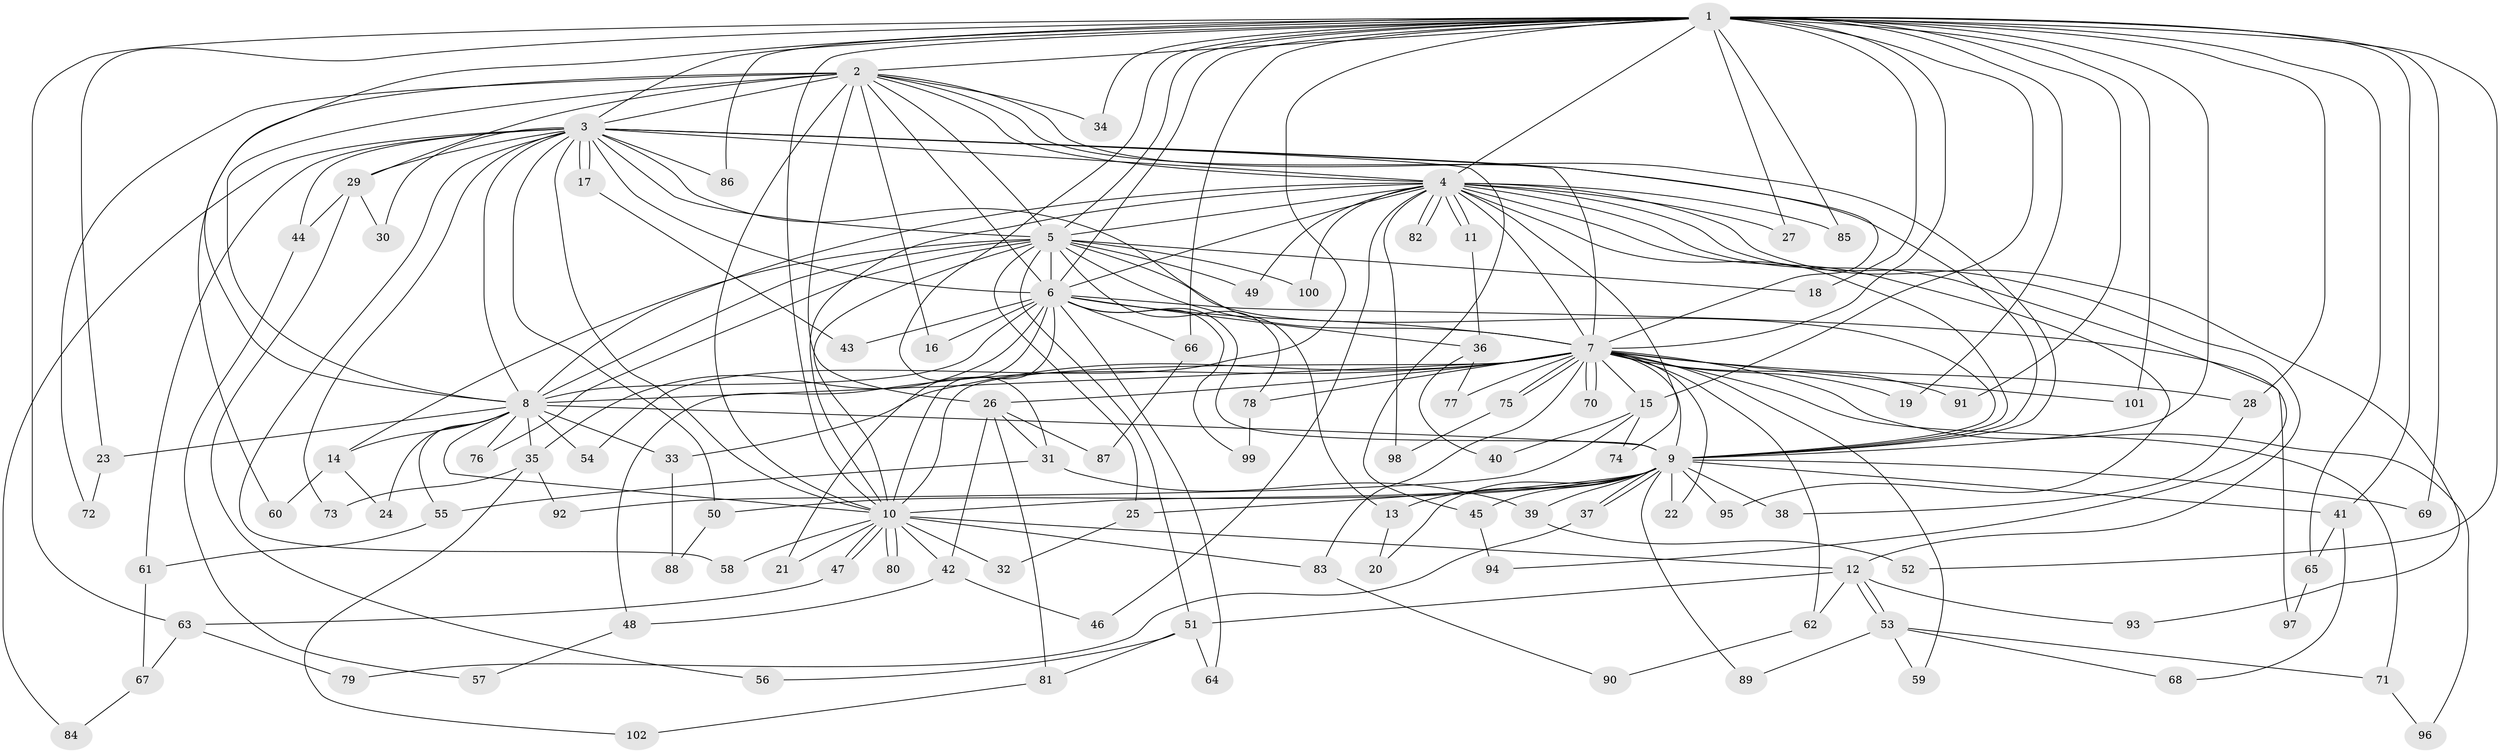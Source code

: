 // Generated by graph-tools (version 1.1) at 2025/43/03/09/25 04:43:55]
// undirected, 102 vertices, 229 edges
graph export_dot {
graph [start="1"]
  node [color=gray90,style=filled];
  1;
  2;
  3;
  4;
  5;
  6;
  7;
  8;
  9;
  10;
  11;
  12;
  13;
  14;
  15;
  16;
  17;
  18;
  19;
  20;
  21;
  22;
  23;
  24;
  25;
  26;
  27;
  28;
  29;
  30;
  31;
  32;
  33;
  34;
  35;
  36;
  37;
  38;
  39;
  40;
  41;
  42;
  43;
  44;
  45;
  46;
  47;
  48;
  49;
  50;
  51;
  52;
  53;
  54;
  55;
  56;
  57;
  58;
  59;
  60;
  61;
  62;
  63;
  64;
  65;
  66;
  67;
  68;
  69;
  70;
  71;
  72;
  73;
  74;
  75;
  76;
  77;
  78;
  79;
  80;
  81;
  82;
  83;
  84;
  85;
  86;
  87;
  88;
  89;
  90;
  91;
  92;
  93;
  94;
  95;
  96;
  97;
  98;
  99;
  100;
  101;
  102;
  1 -- 2;
  1 -- 3;
  1 -- 4;
  1 -- 5;
  1 -- 6;
  1 -- 7;
  1 -- 8;
  1 -- 9;
  1 -- 10;
  1 -- 15;
  1 -- 18;
  1 -- 19;
  1 -- 23;
  1 -- 27;
  1 -- 28;
  1 -- 31;
  1 -- 34;
  1 -- 41;
  1 -- 52;
  1 -- 54;
  1 -- 63;
  1 -- 65;
  1 -- 66;
  1 -- 69;
  1 -- 85;
  1 -- 86;
  1 -- 91;
  1 -- 101;
  2 -- 3;
  2 -- 4;
  2 -- 5;
  2 -- 6;
  2 -- 7;
  2 -- 8;
  2 -- 9;
  2 -- 10;
  2 -- 16;
  2 -- 26;
  2 -- 29;
  2 -- 34;
  2 -- 60;
  2 -- 72;
  3 -- 4;
  3 -- 5;
  3 -- 6;
  3 -- 7;
  3 -- 8;
  3 -- 9;
  3 -- 10;
  3 -- 13;
  3 -- 17;
  3 -- 17;
  3 -- 29;
  3 -- 30;
  3 -- 44;
  3 -- 45;
  3 -- 50;
  3 -- 58;
  3 -- 61;
  3 -- 73;
  3 -- 84;
  3 -- 86;
  4 -- 5;
  4 -- 6;
  4 -- 7;
  4 -- 8;
  4 -- 9;
  4 -- 10;
  4 -- 11;
  4 -- 11;
  4 -- 12;
  4 -- 27;
  4 -- 46;
  4 -- 49;
  4 -- 74;
  4 -- 82;
  4 -- 82;
  4 -- 85;
  4 -- 93;
  4 -- 94;
  4 -- 95;
  4 -- 98;
  4 -- 100;
  5 -- 6;
  5 -- 7;
  5 -- 8;
  5 -- 9;
  5 -- 10;
  5 -- 14;
  5 -- 18;
  5 -- 25;
  5 -- 49;
  5 -- 51;
  5 -- 76;
  5 -- 78;
  5 -- 100;
  6 -- 7;
  6 -- 8;
  6 -- 9;
  6 -- 10;
  6 -- 16;
  6 -- 21;
  6 -- 35;
  6 -- 36;
  6 -- 43;
  6 -- 64;
  6 -- 66;
  6 -- 97;
  6 -- 99;
  7 -- 8;
  7 -- 9;
  7 -- 10;
  7 -- 15;
  7 -- 19;
  7 -- 22;
  7 -- 26;
  7 -- 28;
  7 -- 33;
  7 -- 48;
  7 -- 59;
  7 -- 62;
  7 -- 70;
  7 -- 70;
  7 -- 71;
  7 -- 75;
  7 -- 75;
  7 -- 77;
  7 -- 78;
  7 -- 83;
  7 -- 91;
  7 -- 96;
  7 -- 101;
  8 -- 9;
  8 -- 10;
  8 -- 14;
  8 -- 23;
  8 -- 24;
  8 -- 33;
  8 -- 35;
  8 -- 54;
  8 -- 55;
  8 -- 76;
  9 -- 10;
  9 -- 13;
  9 -- 20;
  9 -- 22;
  9 -- 25;
  9 -- 37;
  9 -- 37;
  9 -- 38;
  9 -- 39;
  9 -- 41;
  9 -- 45;
  9 -- 50;
  9 -- 69;
  9 -- 89;
  9 -- 95;
  10 -- 12;
  10 -- 21;
  10 -- 32;
  10 -- 42;
  10 -- 47;
  10 -- 47;
  10 -- 58;
  10 -- 80;
  10 -- 80;
  10 -- 83;
  11 -- 36;
  12 -- 51;
  12 -- 53;
  12 -- 53;
  12 -- 62;
  12 -- 93;
  13 -- 20;
  14 -- 24;
  14 -- 60;
  15 -- 40;
  15 -- 74;
  15 -- 92;
  17 -- 43;
  23 -- 72;
  25 -- 32;
  26 -- 31;
  26 -- 42;
  26 -- 81;
  26 -- 87;
  28 -- 38;
  29 -- 30;
  29 -- 44;
  29 -- 56;
  31 -- 39;
  31 -- 55;
  33 -- 88;
  35 -- 73;
  35 -- 92;
  35 -- 102;
  36 -- 40;
  36 -- 77;
  37 -- 79;
  39 -- 52;
  41 -- 65;
  41 -- 68;
  42 -- 46;
  42 -- 48;
  44 -- 57;
  45 -- 94;
  47 -- 63;
  48 -- 57;
  50 -- 88;
  51 -- 56;
  51 -- 64;
  51 -- 81;
  53 -- 59;
  53 -- 68;
  53 -- 71;
  53 -- 89;
  55 -- 61;
  61 -- 67;
  62 -- 90;
  63 -- 67;
  63 -- 79;
  65 -- 97;
  66 -- 87;
  67 -- 84;
  71 -- 96;
  75 -- 98;
  78 -- 99;
  81 -- 102;
  83 -- 90;
}

